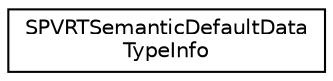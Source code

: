 digraph "Graphical Class Hierarchy"
{
  edge [fontname="Helvetica",fontsize="10",labelfontname="Helvetica",labelfontsize="10"];
  node [fontname="Helvetica",fontsize="10",shape=record];
  rankdir="LR";
  Node1 [label="SPVRTSemanticDefaultData\lTypeInfo",height=0.2,width=0.4,color="black", fillcolor="white", style="filled",URL="$struct_s_p_v_r_t_semantic_default_data_type_info.html",tooltip="Struct for storing default data types. "];
}
